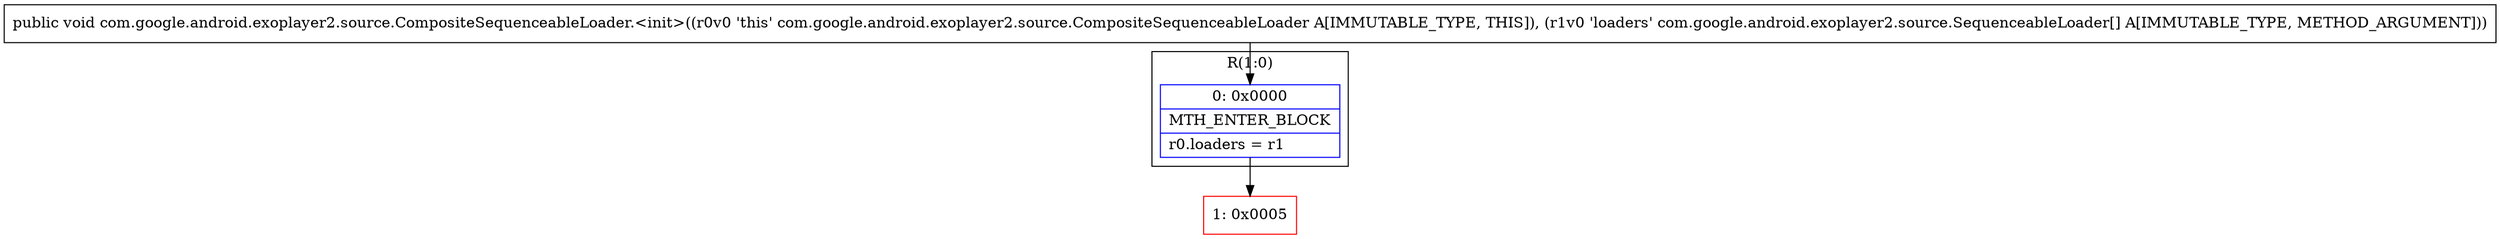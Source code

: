 digraph "CFG forcom.google.android.exoplayer2.source.CompositeSequenceableLoader.\<init\>([Lcom\/google\/android\/exoplayer2\/source\/SequenceableLoader;)V" {
subgraph cluster_Region_552931743 {
label = "R(1:0)";
node [shape=record,color=blue];
Node_0 [shape=record,label="{0\:\ 0x0000|MTH_ENTER_BLOCK\l|r0.loaders = r1\l}"];
}
Node_1 [shape=record,color=red,label="{1\:\ 0x0005}"];
MethodNode[shape=record,label="{public void com.google.android.exoplayer2.source.CompositeSequenceableLoader.\<init\>((r0v0 'this' com.google.android.exoplayer2.source.CompositeSequenceableLoader A[IMMUTABLE_TYPE, THIS]), (r1v0 'loaders' com.google.android.exoplayer2.source.SequenceableLoader[] A[IMMUTABLE_TYPE, METHOD_ARGUMENT])) }"];
MethodNode -> Node_0;
Node_0 -> Node_1;
}

